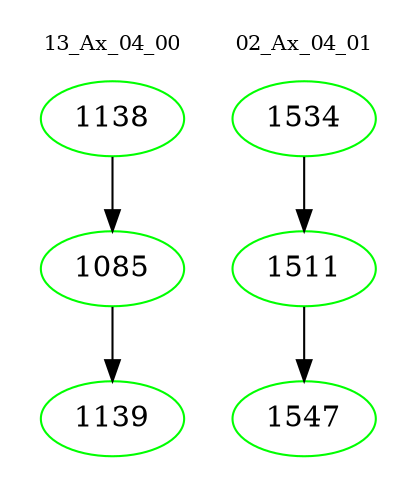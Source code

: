 digraph{
subgraph cluster_0 {
color = white
label = "13_Ax_04_00";
fontsize=10;
T0_1138 [label="1138", color="green"]
T0_1138 -> T0_1085 [color="black"]
T0_1085 [label="1085", color="green"]
T0_1085 -> T0_1139 [color="black"]
T0_1139 [label="1139", color="green"]
}
subgraph cluster_1 {
color = white
label = "02_Ax_04_01";
fontsize=10;
T1_1534 [label="1534", color="green"]
T1_1534 -> T1_1511 [color="black"]
T1_1511 [label="1511", color="green"]
T1_1511 -> T1_1547 [color="black"]
T1_1547 [label="1547", color="green"]
}
}
